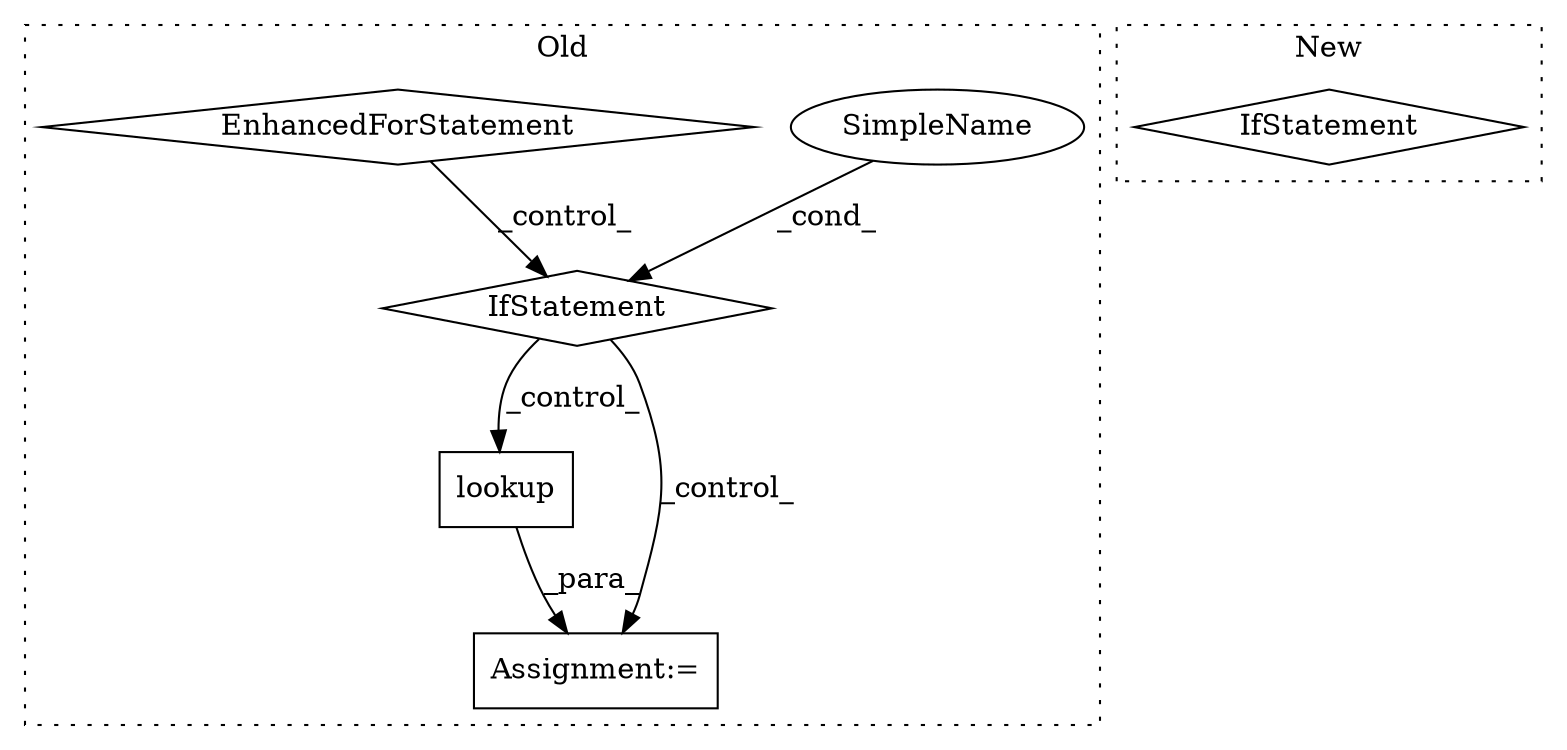 digraph G {
subgraph cluster0 {
1 [label="lookup" a="32" s="1991,2001" l="7,1" shape="box"];
3 [label="Assignment:=" a="7" s="1963" l="1" shape="box"];
4 [label="IfStatement" a="25" s="1892,1948" l="10,2" shape="diamond"];
5 [label="SimpleName" a="42" s="" l="" shape="ellipse"];
6 [label="EnhancedForStatement" a="70" s="1721,1811" l="53,2" shape="diamond"];
label = "Old";
style="dotted";
}
subgraph cluster1 {
2 [label="IfStatement" a="25" s="1931,1957" l="4,2" shape="diamond"];
label = "New";
style="dotted";
}
1 -> 3 [label="_para_"];
4 -> 1 [label="_control_"];
4 -> 3 [label="_control_"];
5 -> 4 [label="_cond_"];
6 -> 4 [label="_control_"];
}